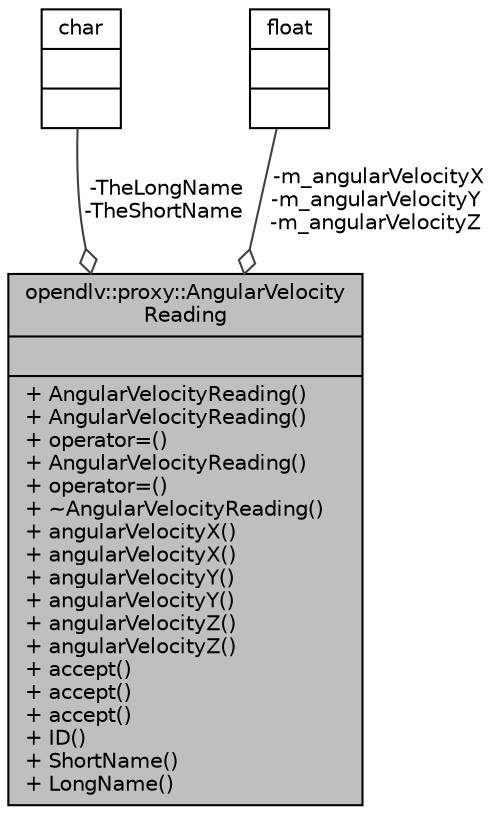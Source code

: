 digraph "opendlv::proxy::AngularVelocityReading"
{
 // LATEX_PDF_SIZE
  edge [fontname="Helvetica",fontsize="10",labelfontname="Helvetica",labelfontsize="10"];
  node [fontname="Helvetica",fontsize="10",shape=record];
  Node1 [label="{opendlv::proxy::AngularVelocity\lReading\n||+ AngularVelocityReading()\l+ AngularVelocityReading()\l+ operator=()\l+ AngularVelocityReading()\l+ operator=()\l+ ~AngularVelocityReading()\l+ angularVelocityX()\l+ angularVelocityX()\l+ angularVelocityY()\l+ angularVelocityY()\l+ angularVelocityZ()\l+ angularVelocityZ()\l+ accept()\l+ accept()\l+ accept()\l+ ID()\l+ ShortName()\l+ LongName()\l}",height=0.2,width=0.4,color="black", fillcolor="grey75", style="filled", fontcolor="black",tooltip=" "];
  Node2 -> Node1 [color="grey25",fontsize="10",style="solid",label=" -TheLongName\n-TheShortName" ,arrowhead="odiamond"];
  Node2 [label="{char\n||}",height=0.2,width=0.4,color="black", fillcolor="white", style="filled",tooltip=" "];
  Node3 -> Node1 [color="grey25",fontsize="10",style="solid",label=" -m_angularVelocityX\n-m_angularVelocityY\n-m_angularVelocityZ" ,arrowhead="odiamond"];
  Node3 [label="{float\n||}",height=0.2,width=0.4,color="black", fillcolor="white", style="filled",tooltip=" "];
}
